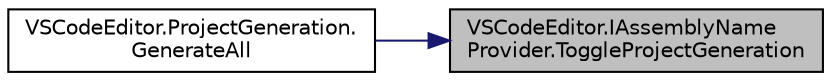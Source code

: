 digraph "VSCodeEditor.IAssemblyNameProvider.ToggleProjectGeneration"
{
 // LATEX_PDF_SIZE
  edge [fontname="Helvetica",fontsize="10",labelfontname="Helvetica",labelfontsize="10"];
  node [fontname="Helvetica",fontsize="10",shape=record];
  rankdir="RL";
  Node1 [label="VSCodeEditor.IAssemblyName\lProvider.ToggleProjectGeneration",height=0.2,width=0.4,color="black", fillcolor="grey75", style="filled", fontcolor="black",tooltip=" "];
  Node1 -> Node2 [dir="back",color="midnightblue",fontsize="10",style="solid",fontname="Helvetica"];
  Node2 [label="VSCodeEditor.ProjectGeneration.\lGenerateAll",height=0.2,width=0.4,color="black", fillcolor="white", style="filled",URL="$class_v_s_code_editor_1_1_project_generation.html#ae385e6404a2d16774f1fbe47dfbb3fd0",tooltip=" "];
}

